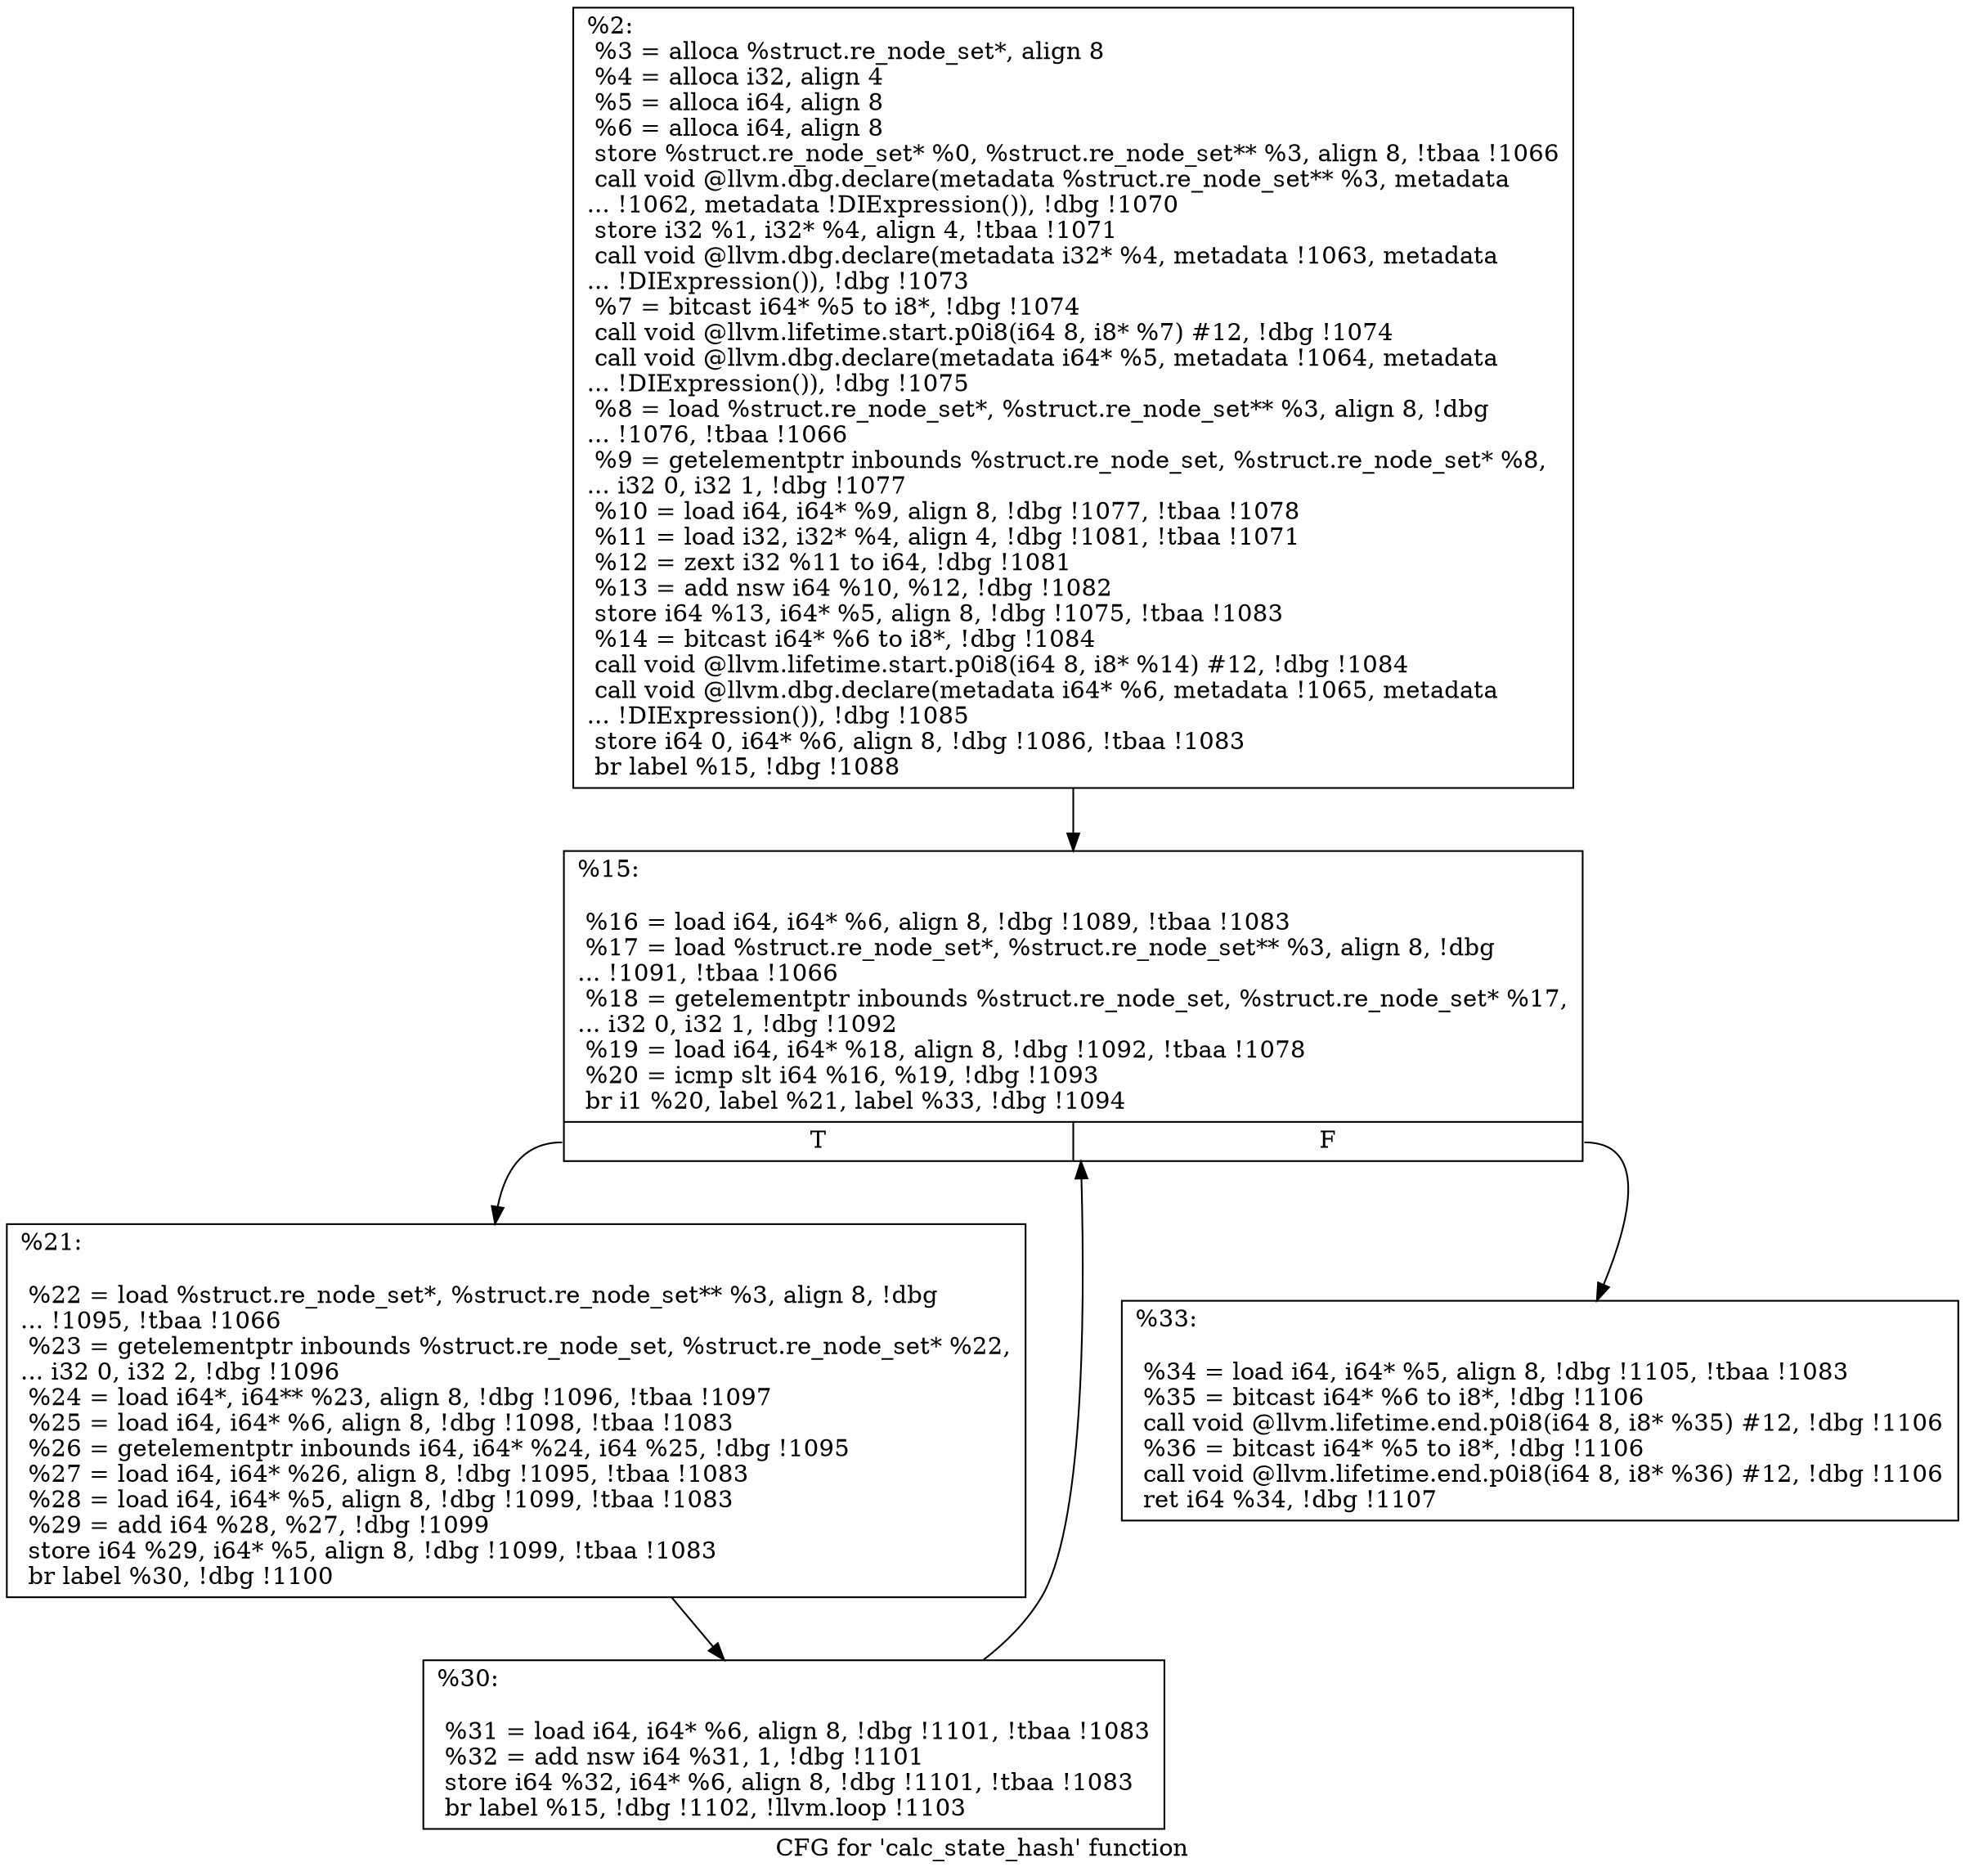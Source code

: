 digraph "CFG for 'calc_state_hash' function" {
	label="CFG for 'calc_state_hash' function";

	Node0xb0bba0 [shape=record,label="{%2:\l  %3 = alloca %struct.re_node_set*, align 8\l  %4 = alloca i32, align 4\l  %5 = alloca i64, align 8\l  %6 = alloca i64, align 8\l  store %struct.re_node_set* %0, %struct.re_node_set** %3, align 8, !tbaa !1066\l  call void @llvm.dbg.declare(metadata %struct.re_node_set** %3, metadata\l... !1062, metadata !DIExpression()), !dbg !1070\l  store i32 %1, i32* %4, align 4, !tbaa !1071\l  call void @llvm.dbg.declare(metadata i32* %4, metadata !1063, metadata\l... !DIExpression()), !dbg !1073\l  %7 = bitcast i64* %5 to i8*, !dbg !1074\l  call void @llvm.lifetime.start.p0i8(i64 8, i8* %7) #12, !dbg !1074\l  call void @llvm.dbg.declare(metadata i64* %5, metadata !1064, metadata\l... !DIExpression()), !dbg !1075\l  %8 = load %struct.re_node_set*, %struct.re_node_set** %3, align 8, !dbg\l... !1076, !tbaa !1066\l  %9 = getelementptr inbounds %struct.re_node_set, %struct.re_node_set* %8,\l... i32 0, i32 1, !dbg !1077\l  %10 = load i64, i64* %9, align 8, !dbg !1077, !tbaa !1078\l  %11 = load i32, i32* %4, align 4, !dbg !1081, !tbaa !1071\l  %12 = zext i32 %11 to i64, !dbg !1081\l  %13 = add nsw i64 %10, %12, !dbg !1082\l  store i64 %13, i64* %5, align 8, !dbg !1075, !tbaa !1083\l  %14 = bitcast i64* %6 to i8*, !dbg !1084\l  call void @llvm.lifetime.start.p0i8(i64 8, i8* %14) #12, !dbg !1084\l  call void @llvm.dbg.declare(metadata i64* %6, metadata !1065, metadata\l... !DIExpression()), !dbg !1085\l  store i64 0, i64* %6, align 8, !dbg !1086, !tbaa !1083\l  br label %15, !dbg !1088\l}"];
	Node0xb0bba0 -> Node0xb0bc80;
	Node0xb0bc80 [shape=record,label="{%15:\l\l  %16 = load i64, i64* %6, align 8, !dbg !1089, !tbaa !1083\l  %17 = load %struct.re_node_set*, %struct.re_node_set** %3, align 8, !dbg\l... !1091, !tbaa !1066\l  %18 = getelementptr inbounds %struct.re_node_set, %struct.re_node_set* %17,\l... i32 0, i32 1, !dbg !1092\l  %19 = load i64, i64* %18, align 8, !dbg !1092, !tbaa !1078\l  %20 = icmp slt i64 %16, %19, !dbg !1093\l  br i1 %20, label %21, label %33, !dbg !1094\l|{<s0>T|<s1>F}}"];
	Node0xb0bc80:s0 -> Node0xb0bcd0;
	Node0xb0bc80:s1 -> Node0xb0bd70;
	Node0xb0bcd0 [shape=record,label="{%21:\l\l  %22 = load %struct.re_node_set*, %struct.re_node_set** %3, align 8, !dbg\l... !1095, !tbaa !1066\l  %23 = getelementptr inbounds %struct.re_node_set, %struct.re_node_set* %22,\l... i32 0, i32 2, !dbg !1096\l  %24 = load i64*, i64** %23, align 8, !dbg !1096, !tbaa !1097\l  %25 = load i64, i64* %6, align 8, !dbg !1098, !tbaa !1083\l  %26 = getelementptr inbounds i64, i64* %24, i64 %25, !dbg !1095\l  %27 = load i64, i64* %26, align 8, !dbg !1095, !tbaa !1083\l  %28 = load i64, i64* %5, align 8, !dbg !1099, !tbaa !1083\l  %29 = add i64 %28, %27, !dbg !1099\l  store i64 %29, i64* %5, align 8, !dbg !1099, !tbaa !1083\l  br label %30, !dbg !1100\l}"];
	Node0xb0bcd0 -> Node0xb0bd20;
	Node0xb0bd20 [shape=record,label="{%30:\l\l  %31 = load i64, i64* %6, align 8, !dbg !1101, !tbaa !1083\l  %32 = add nsw i64 %31, 1, !dbg !1101\l  store i64 %32, i64* %6, align 8, !dbg !1101, !tbaa !1083\l  br label %15, !dbg !1102, !llvm.loop !1103\l}"];
	Node0xb0bd20 -> Node0xb0bc80;
	Node0xb0bd70 [shape=record,label="{%33:\l\l  %34 = load i64, i64* %5, align 8, !dbg !1105, !tbaa !1083\l  %35 = bitcast i64* %6 to i8*, !dbg !1106\l  call void @llvm.lifetime.end.p0i8(i64 8, i8* %35) #12, !dbg !1106\l  %36 = bitcast i64* %5 to i8*, !dbg !1106\l  call void @llvm.lifetime.end.p0i8(i64 8, i8* %36) #12, !dbg !1106\l  ret i64 %34, !dbg !1107\l}"];
}
